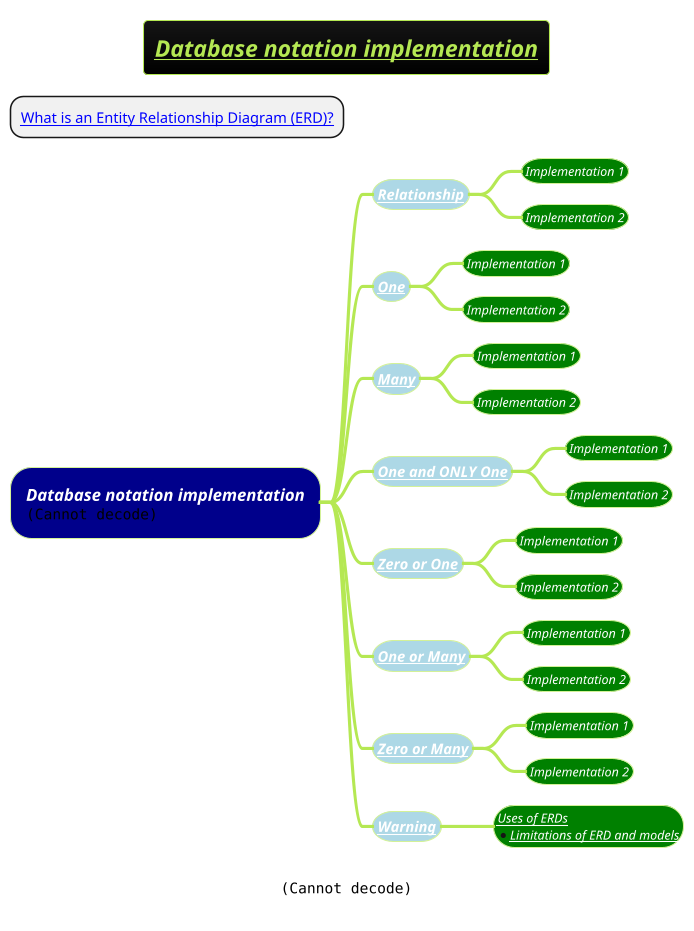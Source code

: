 @startmindmap
* [[https://www.lucidchart.com/pages/er-diagrams What is an Entity Relationship Diagram (ERD)?]]
title =<b><i><u><size:18>Database notation implementation

!theme hacker
caption <img:../../../../docs/3-programming-languages/Venkat-Subramaniam/images/img_926.png>

*[#darkblue] <i><color #white>Database notation implementation\n<img:../../../../docs/3-programming-languages/Venkat-Subramaniam/images/img_938.png>
**[#lightblue] <i><color #black>[[docs/books/1-books-backlog/DBMS/images/img_9.png Relationship]]
***[#green] <i><size:12><color #white>Implementation 1
***[#green] <i><size:12><color #white>Implementation 2

**[#lightblue] <i><color #black>[[docs/books/1-books-backlog/DBMS/images/img_10.png One]]
***[#green] <i><size:12><color #white>Implementation 1
***[#green] <i><size:12><color #white>Implementation 2

**[#lightblue] <i><color #black>[[docs/books/1-books-backlog/DBMS/images/img_11.png Many]]
***[#green] <i><size:12><color #white>Implementation 1
***[#green] <i><size:12><color #white>Implementation 2

**[#lightblue] <i><color #black>[[docs/books/1-books-backlog/DBMS/images/img_12.png One and ONLY One]]
***[#green] <i><size:12><color #white>Implementation 1
***[#green] <i><size:12><color #white>Implementation 2

**[#lightblue] <i><color #black>[[docs/books/1-books-backlog/DBMS/images/img_15.png Zero or One]]
***[#green] <i><size:12><color #white>Implementation 1
***[#green] <i><size:12><color #white>Implementation 2

**[#lightblue] <i><color #black>[[docs/books/1-books-backlog/DBMS/images/img_13.png One or Many]]
***[#green] <i><size:12><color #white>Implementation 1
***[#green] <i><size:12><color #white>Implementation 2

**[#lightblue] <i><color #black>[[docs/books/1-books-backlog/DBMS/images/img_14.png Zero or Many]]
***[#green] <i><size:12><color #white>Implementation 1
***[#green] <i><size:12><color #white>Implementation 2
**[#lightblue] <i><color #black>[[docs/books/1-books-backlog/DBMS/images/img_16.png Warning]]
***[#green] <i><color #black>[[docs/books/1-books-backlog/DBMS/images/img_18.png Uses of ERDs]] \n*<i><color #black>[[docs/books/1-books-backlog/DBMS/images/img_18.png Limitations of ERD and models]]

@endmindmap
